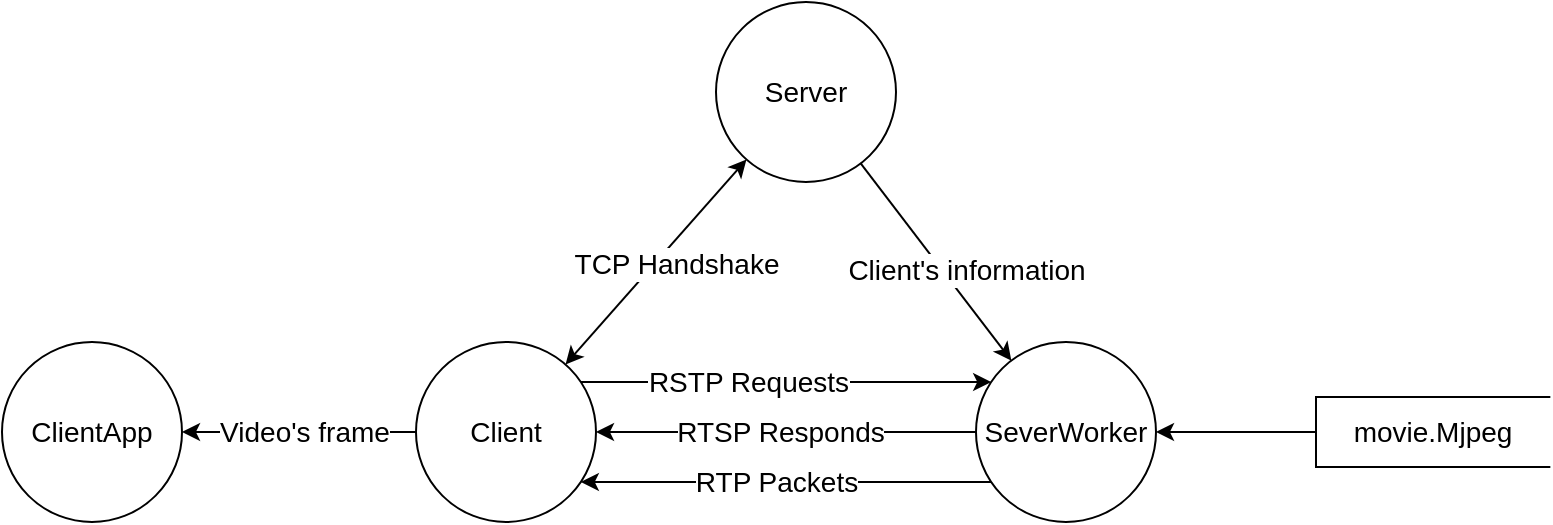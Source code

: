 <mxfile version="15.7.3" type="device"><diagram id="D6zujW7nIScsQgc7Z6gL" name="Page-1"><mxGraphModel dx="1332" dy="649" grid="1" gridSize="10" guides="1" tooltips="1" connect="1" arrows="1" fold="1" page="1" pageScale="1" pageWidth="850" pageHeight="1100" math="0" shadow="0"><root><mxCell id="0"/><mxCell id="1" parent="0"/><mxCell id="1SORojefO26gCT7zZzId-4" style="edgeStyle=orthogonalEdgeStyle;rounded=0;orthogonalLoop=1;jettySize=auto;html=1;fontSize=14;" edge="1" parent="1" source="1SORojefO26gCT7zZzId-1" target="1SORojefO26gCT7zZzId-3"><mxGeometry relative="1" as="geometry"/></mxCell><mxCell id="1SORojefO26gCT7zZzId-1" value="movie.Mjpeg" style="html=1;dashed=0;whitespace=wrap;shape=partialRectangle;right=0;fontSize=14;" vertex="1" parent="1"><mxGeometry x="687" y="247.5" width="116.67" height="35" as="geometry"/></mxCell><mxCell id="1SORojefO26gCT7zZzId-6" style="edgeStyle=orthogonalEdgeStyle;rounded=0;orthogonalLoop=1;jettySize=auto;html=1;fontSize=14;" edge="1" parent="1" source="1SORojefO26gCT7zZzId-3" target="1SORojefO26gCT7zZzId-5"><mxGeometry relative="1" as="geometry"><Array as="points"><mxPoint x="427" y="290"/><mxPoint x="427" y="290"/></Array></mxGeometry></mxCell><mxCell id="1SORojefO26gCT7zZzId-7" value="RTP Packets" style="edgeLabel;html=1;align=center;verticalAlign=middle;resizable=0;points=[];fontSize=14;" vertex="1" connectable="0" parent="1SORojefO26gCT7zZzId-6"><mxGeometry x="0.234" y="-3" relative="1" as="geometry"><mxPoint x="19" y="3" as="offset"/></mxGeometry></mxCell><mxCell id="1SORojefO26gCT7zZzId-3" value="SeverWorker" style="ellipse;whiteSpace=wrap;html=1;aspect=fixed;fontSize=14;" vertex="1" parent="1"><mxGeometry x="517" y="220" width="90" height="90" as="geometry"/></mxCell><mxCell id="1SORojefO26gCT7zZzId-8" style="edgeStyle=orthogonalEdgeStyle;rounded=0;orthogonalLoop=1;jettySize=auto;html=1;fontSize=14;" edge="1" parent="1" source="1SORojefO26gCT7zZzId-5" target="1SORojefO26gCT7zZzId-3"><mxGeometry relative="1" as="geometry"><Array as="points"><mxPoint x="427" y="240"/><mxPoint x="427" y="240"/></Array></mxGeometry></mxCell><mxCell id="1SORojefO26gCT7zZzId-9" value="RSTP Requests" style="edgeLabel;html=1;align=center;verticalAlign=middle;resizable=0;points=[];fontSize=14;" vertex="1" connectable="0" parent="1SORojefO26gCT7zZzId-8"><mxGeometry x="-0.193" relative="1" as="geometry"><mxPoint as="offset"/></mxGeometry></mxCell><mxCell id="1SORojefO26gCT7zZzId-13" style="rounded=0;orthogonalLoop=1;jettySize=auto;html=1;fontSize=14;startArrow=classic;startFill=1;" edge="1" parent="1" source="1SORojefO26gCT7zZzId-5" target="1SORojefO26gCT7zZzId-12"><mxGeometry relative="1" as="geometry"/></mxCell><mxCell id="1SORojefO26gCT7zZzId-14" value="TCP Handshake" style="edgeLabel;html=1;align=center;verticalAlign=middle;resizable=0;points=[];fontSize=14;" vertex="1" connectable="0" parent="1SORojefO26gCT7zZzId-13"><mxGeometry x="0.202" y="-1" relative="1" as="geometry"><mxPoint y="10" as="offset"/></mxGeometry></mxCell><mxCell id="1SORojefO26gCT7zZzId-19" style="edgeStyle=none;rounded=0;orthogonalLoop=1;jettySize=auto;html=1;fontSize=14;startArrow=none;startFill=0;" edge="1" parent="1" source="1SORojefO26gCT7zZzId-5" target="1SORojefO26gCT7zZzId-18"><mxGeometry relative="1" as="geometry"/></mxCell><mxCell id="1SORojefO26gCT7zZzId-20" value="Video's frame" style="edgeLabel;html=1;align=center;verticalAlign=middle;resizable=0;points=[];fontSize=14;" vertex="1" connectable="0" parent="1SORojefO26gCT7zZzId-19"><mxGeometry x="-0.356" y="3" relative="1" as="geometry"><mxPoint x="-19" y="-3" as="offset"/></mxGeometry></mxCell><mxCell id="1SORojefO26gCT7zZzId-5" value="Client" style="ellipse;whiteSpace=wrap;html=1;aspect=fixed;fontSize=14;" vertex="1" parent="1"><mxGeometry x="237" y="220" width="90" height="90" as="geometry"/></mxCell><mxCell id="1SORojefO26gCT7zZzId-10" style="edgeStyle=orthogonalEdgeStyle;rounded=0;orthogonalLoop=1;jettySize=auto;html=1;fontSize=14;" edge="1" parent="1" source="1SORojefO26gCT7zZzId-3" target="1SORojefO26gCT7zZzId-5"><mxGeometry relative="1" as="geometry"><mxPoint x="534.603" y="300.029" as="sourcePoint"/><mxPoint x="329.397" y="300.029" as="targetPoint"/><Array as="points"/></mxGeometry></mxCell><mxCell id="1SORojefO26gCT7zZzId-11" value="RTSP Responds" style="edgeLabel;html=1;align=center;verticalAlign=middle;resizable=0;points=[];fontSize=14;" vertex="1" connectable="0" parent="1SORojefO26gCT7zZzId-10"><mxGeometry x="0.234" y="-3" relative="1" as="geometry"><mxPoint x="19" y="3" as="offset"/></mxGeometry></mxCell><mxCell id="1SORojefO26gCT7zZzId-15" style="edgeStyle=none;rounded=0;orthogonalLoop=1;jettySize=auto;html=1;fontSize=14;startArrow=none;startFill=0;" edge="1" parent="1" source="1SORojefO26gCT7zZzId-12" target="1SORojefO26gCT7zZzId-3"><mxGeometry relative="1" as="geometry"/></mxCell><mxCell id="1SORojefO26gCT7zZzId-16" value="Client's information" style="edgeLabel;html=1;align=center;verticalAlign=middle;resizable=0;points=[];fontSize=14;" vertex="1" connectable="0" parent="1SORojefO26gCT7zZzId-15"><mxGeometry x="-0.188" y="2" relative="1" as="geometry"><mxPoint x="20" y="14" as="offset"/></mxGeometry></mxCell><mxCell id="1SORojefO26gCT7zZzId-12" value="Server" style="ellipse;whiteSpace=wrap;html=1;aspect=fixed;fontSize=14;" vertex="1" parent="1"><mxGeometry x="387" y="50" width="90" height="90" as="geometry"/></mxCell><mxCell id="1SORojefO26gCT7zZzId-18" value="ClientApp" style="ellipse;whiteSpace=wrap;html=1;aspect=fixed;fontSize=14;" vertex="1" parent="1"><mxGeometry x="30" y="220" width="90" height="90" as="geometry"/></mxCell></root></mxGraphModel></diagram></mxfile>